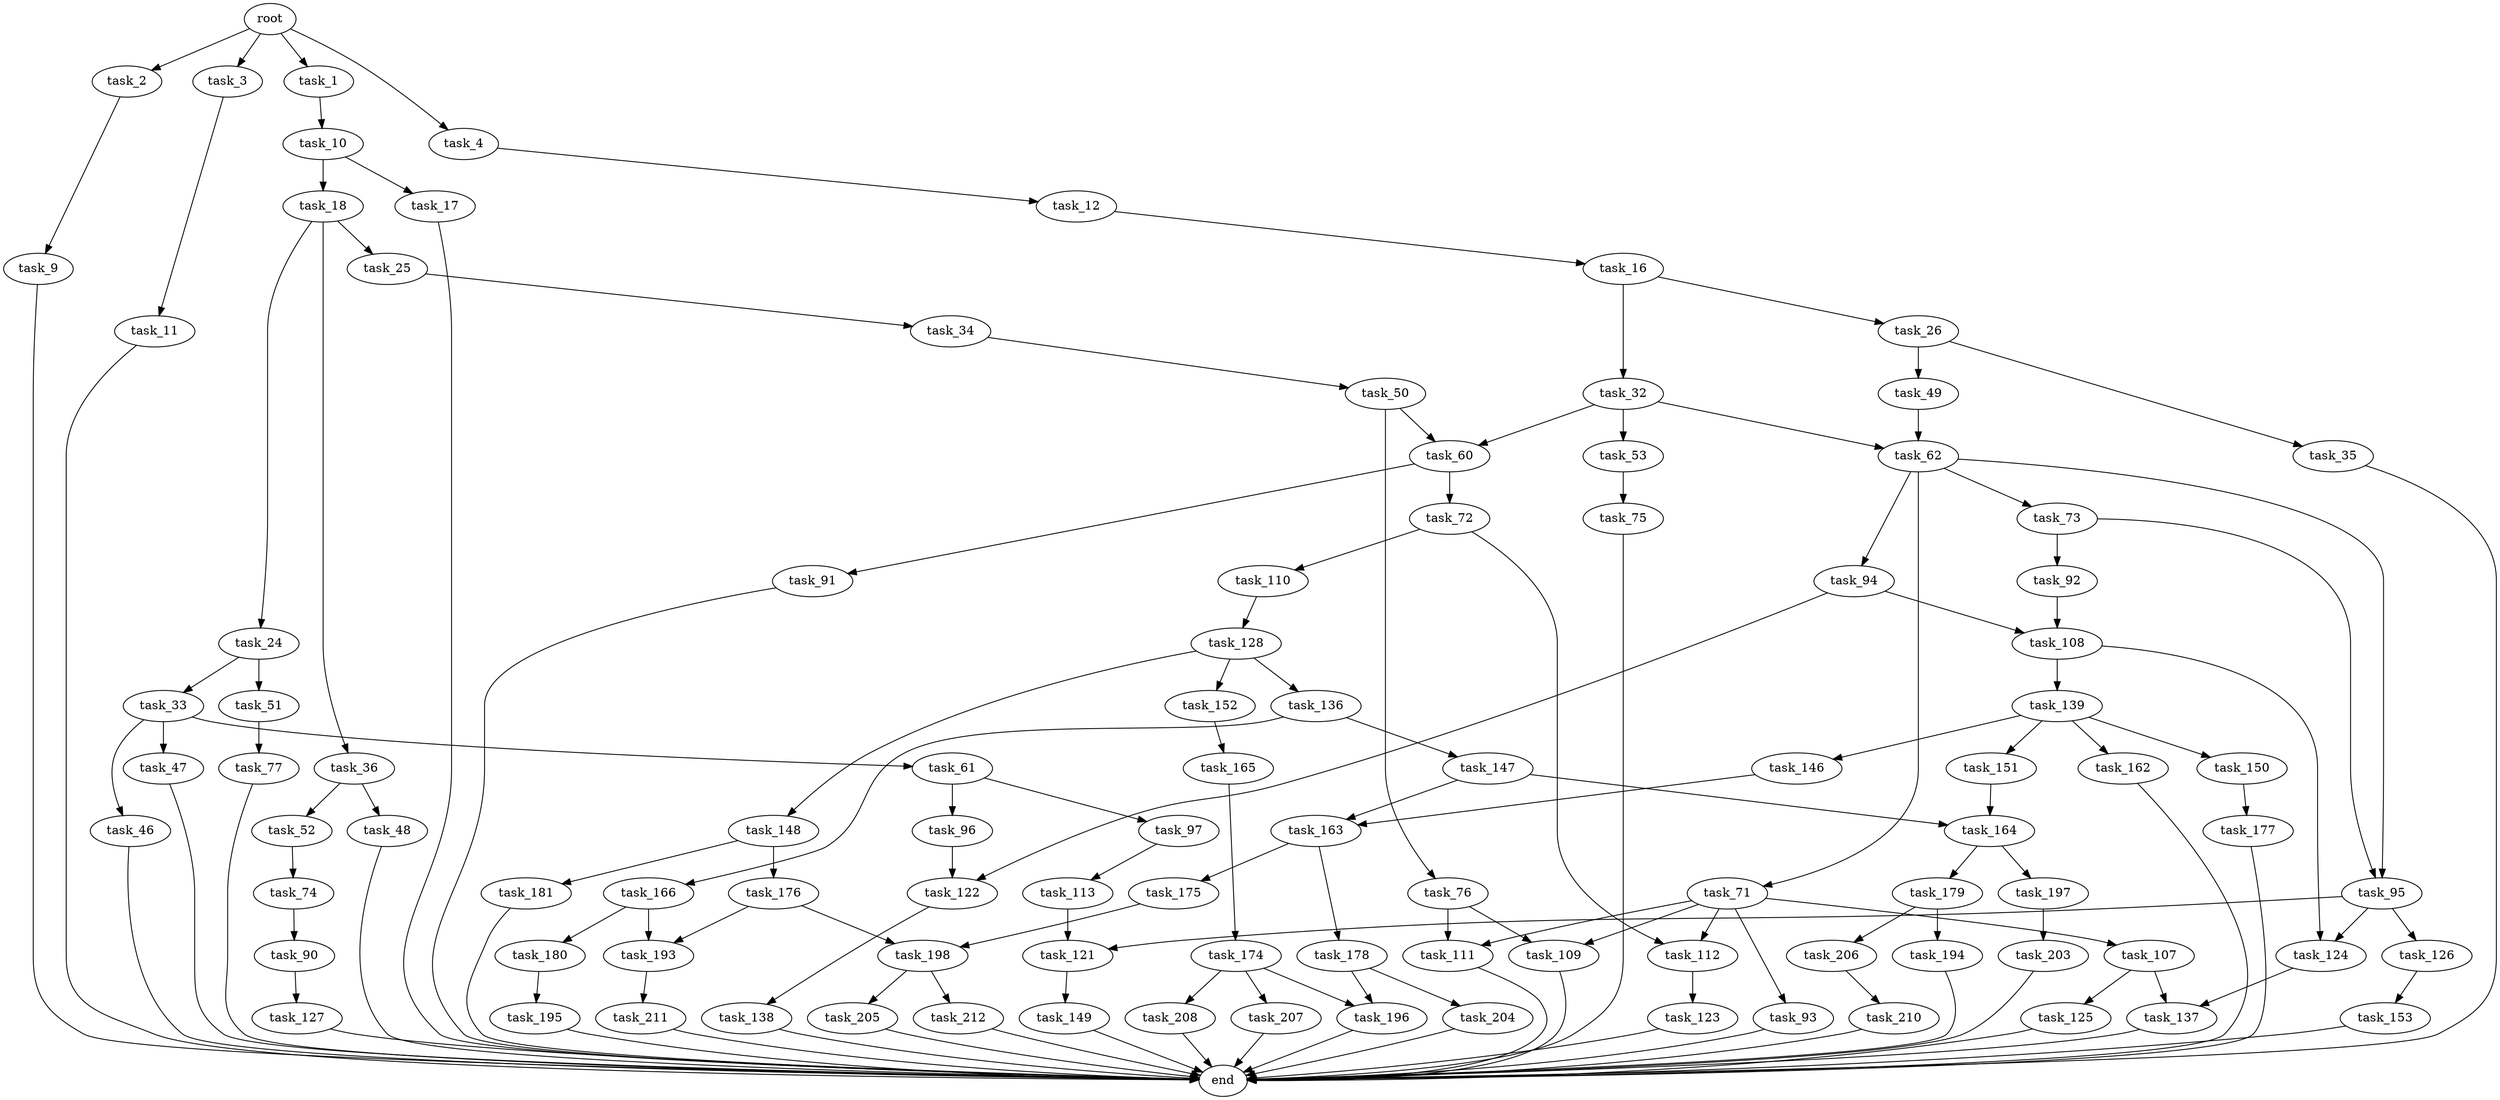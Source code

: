digraph G {
  root [size="0.000000"];
  task_1 [size="240095616507.000000"];
  task_2 [size="1073741824000.000000"];
  task_3 [size="7858513246.000000"];
  task_4 [size="231928233984.000000"];
  task_10 [size="497163630.000000"];
  task_9 [size="523148293044.000000"];
  task_11 [size="14048677888.000000"];
  task_12 [size="134217728000.000000"];
  end [size="0.000000"];
  task_17 [size="134217728000.000000"];
  task_18 [size="28991029248.000000"];
  task_16 [size="70623469575.000000"];
  task_26 [size="759114102032.000000"];
  task_32 [size="2904651822.000000"];
  task_24 [size="3670252772.000000"];
  task_25 [size="574562169.000000"];
  task_36 [size="727557904000.000000"];
  task_33 [size="46268050199.000000"];
  task_51 [size="18288953895.000000"];
  task_34 [size="343519427948.000000"];
  task_35 [size="10271010719.000000"];
  task_49 [size="31371378826.000000"];
  task_53 [size="461384813084.000000"];
  task_60 [size="8589934592.000000"];
  task_62 [size="8589934592.000000"];
  task_46 [size="17345346408.000000"];
  task_47 [size="12814842930.000000"];
  task_61 [size="203339092596.000000"];
  task_50 [size="28991029248.000000"];
  task_48 [size="119862758471.000000"];
  task_52 [size="1209745554171.000000"];
  task_76 [size="231928233984.000000"];
  task_77 [size="132989802239.000000"];
  task_74 [size="700802369644.000000"];
  task_75 [size="23261928190.000000"];
  task_72 [size="43380961888.000000"];
  task_91 [size="608310689.000000"];
  task_96 [size="23796623064.000000"];
  task_97 [size="29255759362.000000"];
  task_71 [size="1326475008.000000"];
  task_73 [size="44712900885.000000"];
  task_94 [size="68719476736.000000"];
  task_95 [size="782757789696.000000"];
  task_93 [size="6335044838.000000"];
  task_107 [size="368293445632.000000"];
  task_109 [size="8589934592.000000"];
  task_111 [size="21832470650.000000"];
  task_112 [size="628355231128.000000"];
  task_110 [size="919374620.000000"];
  task_92 [size="68719476736.000000"];
  task_90 [size="549755813888.000000"];
  task_127 [size="12259076403.000000"];
  task_108 [size="12023106814.000000"];
  task_122 [size="134217728000.000000"];
  task_121 [size="220864541464.000000"];
  task_124 [size="836021476576.000000"];
  task_126 [size="368293445632.000000"];
  task_113 [size="23455903500.000000"];
  task_125 [size="8589934592.000000"];
  task_137 [size="619038138248.000000"];
  task_139 [size="28991029248.000000"];
  task_128 [size="625155837592.000000"];
  task_123 [size="12889691107.000000"];
  task_149 [size="1613497540.000000"];
  task_138 [size="23763041931.000000"];
  task_153 [size="82394222405.000000"];
  task_136 [size="454250010271.000000"];
  task_148 [size="1022152779052.000000"];
  task_152 [size="28991029248.000000"];
  task_147 [size="2315490202.000000"];
  task_166 [size="8589934592.000000"];
  task_146 [size="549755813888.000000"];
  task_150 [size="6889091690.000000"];
  task_151 [size="231928233984.000000"];
  task_162 [size="12602054509.000000"];
  task_163 [size="29749381568.000000"];
  task_164 [size="3260593499.000000"];
  task_176 [size="368293445632.000000"];
  task_181 [size="1064704355264.000000"];
  task_177 [size="14257226347.000000"];
  task_165 [size="8589934592.000000"];
  task_175 [size="134217728000.000000"];
  task_178 [size="782757789696.000000"];
  task_179 [size="1095730423.000000"];
  task_197 [size="134217728000.000000"];
  task_174 [size="365944626581.000000"];
  task_180 [size="3345720180.000000"];
  task_193 [size="368293445632.000000"];
  task_196 [size="1028251489398.000000"];
  task_207 [size="231928233984.000000"];
  task_208 [size="1073741824000.000000"];
  task_198 [size="3133469310.000000"];
  task_204 [size="368293445632.000000"];
  task_194 [size="549755813888.000000"];
  task_206 [size="3378200722.000000"];
  task_195 [size="415416765569.000000"];
  task_211 [size="970638589.000000"];
  task_203 [size="68719476736.000000"];
  task_205 [size="2825582369.000000"];
  task_212 [size="3366450421.000000"];
  task_210 [size="72675233791.000000"];

  root -> task_1 [size="1.000000"];
  root -> task_2 [size="1.000000"];
  root -> task_3 [size="1.000000"];
  root -> task_4 [size="1.000000"];
  task_1 -> task_10 [size="209715200.000000"];
  task_2 -> task_9 [size="838860800.000000"];
  task_3 -> task_11 [size="209715200.000000"];
  task_4 -> task_12 [size="301989888.000000"];
  task_10 -> task_17 [size="33554432.000000"];
  task_10 -> task_18 [size="33554432.000000"];
  task_9 -> end [size="1.000000"];
  task_11 -> end [size="1.000000"];
  task_12 -> task_16 [size="209715200.000000"];
  task_17 -> end [size="1.000000"];
  task_18 -> task_24 [size="75497472.000000"];
  task_18 -> task_25 [size="75497472.000000"];
  task_18 -> task_36 [size="75497472.000000"];
  task_16 -> task_26 [size="209715200.000000"];
  task_16 -> task_32 [size="209715200.000000"];
  task_26 -> task_35 [size="536870912.000000"];
  task_26 -> task_49 [size="536870912.000000"];
  task_32 -> task_53 [size="75497472.000000"];
  task_32 -> task_60 [size="75497472.000000"];
  task_32 -> task_62 [size="75497472.000000"];
  task_24 -> task_33 [size="134217728.000000"];
  task_24 -> task_51 [size="134217728.000000"];
  task_25 -> task_34 [size="33554432.000000"];
  task_36 -> task_48 [size="679477248.000000"];
  task_36 -> task_52 [size="679477248.000000"];
  task_33 -> task_46 [size="33554432.000000"];
  task_33 -> task_47 [size="33554432.000000"];
  task_33 -> task_61 [size="33554432.000000"];
  task_51 -> task_77 [size="411041792.000000"];
  task_34 -> task_50 [size="411041792.000000"];
  task_35 -> end [size="1.000000"];
  task_49 -> task_62 [size="536870912.000000"];
  task_53 -> task_75 [size="536870912.000000"];
  task_60 -> task_72 [size="33554432.000000"];
  task_60 -> task_91 [size="33554432.000000"];
  task_62 -> task_71 [size="33554432.000000"];
  task_62 -> task_73 [size="33554432.000000"];
  task_62 -> task_94 [size="33554432.000000"];
  task_62 -> task_95 [size="33554432.000000"];
  task_46 -> end [size="1.000000"];
  task_47 -> end [size="1.000000"];
  task_61 -> task_96 [size="134217728.000000"];
  task_61 -> task_97 [size="134217728.000000"];
  task_50 -> task_60 [size="75497472.000000"];
  task_50 -> task_76 [size="75497472.000000"];
  task_48 -> end [size="1.000000"];
  task_52 -> task_74 [size="838860800.000000"];
  task_76 -> task_109 [size="301989888.000000"];
  task_76 -> task_111 [size="301989888.000000"];
  task_77 -> end [size="1.000000"];
  task_74 -> task_90 [size="536870912.000000"];
  task_75 -> end [size="1.000000"];
  task_72 -> task_110 [size="838860800.000000"];
  task_72 -> task_112 [size="838860800.000000"];
  task_91 -> end [size="1.000000"];
  task_96 -> task_122 [size="536870912.000000"];
  task_97 -> task_113 [size="838860800.000000"];
  task_71 -> task_93 [size="33554432.000000"];
  task_71 -> task_107 [size="33554432.000000"];
  task_71 -> task_109 [size="33554432.000000"];
  task_71 -> task_111 [size="33554432.000000"];
  task_71 -> task_112 [size="33554432.000000"];
  task_73 -> task_92 [size="75497472.000000"];
  task_73 -> task_95 [size="75497472.000000"];
  task_94 -> task_108 [size="134217728.000000"];
  task_94 -> task_122 [size="134217728.000000"];
  task_95 -> task_121 [size="679477248.000000"];
  task_95 -> task_124 [size="679477248.000000"];
  task_95 -> task_126 [size="679477248.000000"];
  task_93 -> end [size="1.000000"];
  task_107 -> task_125 [size="411041792.000000"];
  task_107 -> task_137 [size="411041792.000000"];
  task_109 -> end [size="1.000000"];
  task_111 -> end [size="1.000000"];
  task_112 -> task_123 [size="411041792.000000"];
  task_110 -> task_128 [size="33554432.000000"];
  task_92 -> task_108 [size="134217728.000000"];
  task_90 -> task_127 [size="536870912.000000"];
  task_127 -> end [size="1.000000"];
  task_108 -> task_124 [size="209715200.000000"];
  task_108 -> task_139 [size="209715200.000000"];
  task_122 -> task_138 [size="209715200.000000"];
  task_121 -> task_149 [size="301989888.000000"];
  task_124 -> task_137 [size="536870912.000000"];
  task_126 -> task_153 [size="411041792.000000"];
  task_113 -> task_121 [size="838860800.000000"];
  task_125 -> end [size="1.000000"];
  task_137 -> end [size="1.000000"];
  task_139 -> task_146 [size="75497472.000000"];
  task_139 -> task_150 [size="75497472.000000"];
  task_139 -> task_151 [size="75497472.000000"];
  task_139 -> task_162 [size="75497472.000000"];
  task_128 -> task_136 [size="536870912.000000"];
  task_128 -> task_148 [size="536870912.000000"];
  task_128 -> task_152 [size="536870912.000000"];
  task_123 -> end [size="1.000000"];
  task_149 -> end [size="1.000000"];
  task_138 -> end [size="1.000000"];
  task_153 -> end [size="1.000000"];
  task_136 -> task_147 [size="411041792.000000"];
  task_136 -> task_166 [size="411041792.000000"];
  task_148 -> task_176 [size="679477248.000000"];
  task_148 -> task_181 [size="679477248.000000"];
  task_152 -> task_165 [size="75497472.000000"];
  task_147 -> task_163 [size="75497472.000000"];
  task_147 -> task_164 [size="75497472.000000"];
  task_166 -> task_180 [size="33554432.000000"];
  task_166 -> task_193 [size="33554432.000000"];
  task_146 -> task_163 [size="536870912.000000"];
  task_150 -> task_177 [size="134217728.000000"];
  task_151 -> task_164 [size="301989888.000000"];
  task_162 -> end [size="1.000000"];
  task_163 -> task_175 [size="536870912.000000"];
  task_163 -> task_178 [size="536870912.000000"];
  task_164 -> task_179 [size="209715200.000000"];
  task_164 -> task_197 [size="209715200.000000"];
  task_176 -> task_193 [size="411041792.000000"];
  task_176 -> task_198 [size="411041792.000000"];
  task_181 -> end [size="1.000000"];
  task_177 -> end [size="1.000000"];
  task_165 -> task_174 [size="33554432.000000"];
  task_175 -> task_198 [size="209715200.000000"];
  task_178 -> task_196 [size="679477248.000000"];
  task_178 -> task_204 [size="679477248.000000"];
  task_179 -> task_194 [size="33554432.000000"];
  task_179 -> task_206 [size="33554432.000000"];
  task_197 -> task_203 [size="209715200.000000"];
  task_174 -> task_196 [size="679477248.000000"];
  task_174 -> task_207 [size="679477248.000000"];
  task_174 -> task_208 [size="679477248.000000"];
  task_180 -> task_195 [size="134217728.000000"];
  task_193 -> task_211 [size="411041792.000000"];
  task_196 -> end [size="1.000000"];
  task_207 -> end [size="1.000000"];
  task_208 -> end [size="1.000000"];
  task_198 -> task_205 [size="75497472.000000"];
  task_198 -> task_212 [size="75497472.000000"];
  task_204 -> end [size="1.000000"];
  task_194 -> end [size="1.000000"];
  task_206 -> task_210 [size="134217728.000000"];
  task_195 -> end [size="1.000000"];
  task_211 -> end [size="1.000000"];
  task_203 -> end [size="1.000000"];
  task_205 -> end [size="1.000000"];
  task_212 -> end [size="1.000000"];
  task_210 -> end [size="1.000000"];
}
